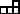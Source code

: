 size(10pt);

draw((0,0)--(3,0));
draw((0,1)--(3,1));
draw((2,2)--(3,2));

draw((0,0)--(0,1));
draw((1,0)--(1,1));
draw((2,0)--(2,2));
draw((3,0)--(3,2));

